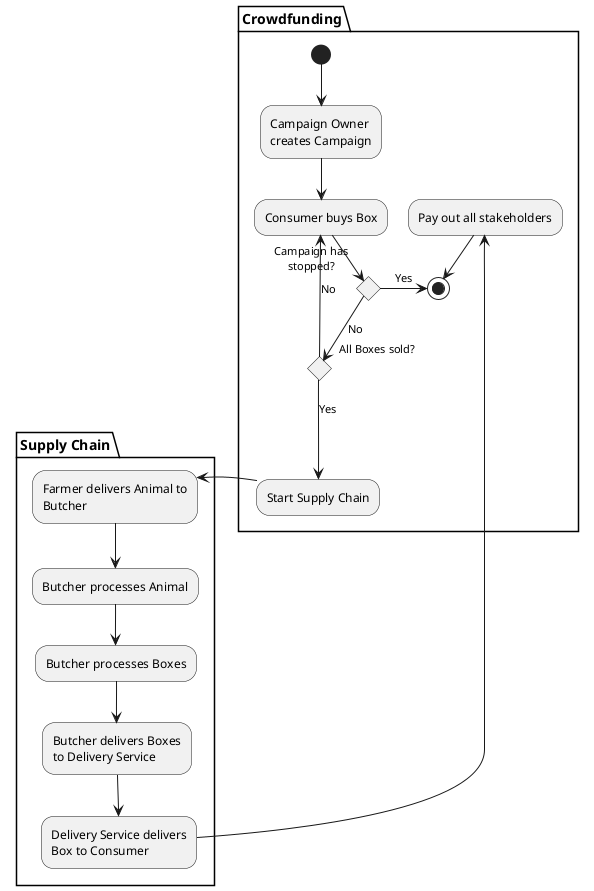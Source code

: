 @startuml

partition Crowdfunding {

  (*) --> "Campaign Owner\ncreates Campaign"
  -down-> "Consumer buys Box" as buyBox
  -down-> if "Campaign has\nstopped?" then
    -right->[Yes] (*)
  else
    -down->[No] if "All Boxes sold?" then
      -down->[Yes] "Start Supply Chain" as startSupply
    else
      -left->[No] buyBox
    endif
  endif
}

partition "Supply Chain" {
  startSupply -right-> "Farmer delivers Animal to\nButcher"
  --> "Butcher processes Animal"
  --> "Butcher processes Boxes"
  --> "Butcher delivers Boxes\nto Delivery Service"
  --> "Delivery Service delivers\nBox to Consumer" as delivery
}

partition Crowdfunding {
  delivery -up-> "Pay out all stakeholders"
  --> (*)
}

@enduml
